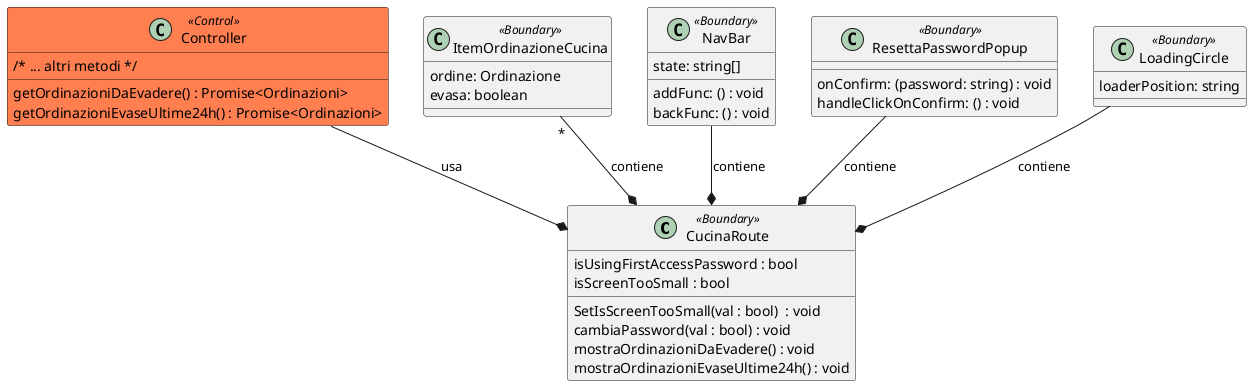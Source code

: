 @startuml
class CucinaRoute <<Boundary>>{
isUsingFirstAccessPassword : bool
isScreenTooSmall : bool
SetIsScreenTooSmall(val : bool)  : void
cambiaPassword(val : bool) : void
mostraOrdinazioniDaEvadere() : void
mostraOrdinazioniEvaseUltime24h() : void
}

class Controller <<Control>> #coral{
/* ... altri metodi */
getOrdinazioniDaEvadere() : Promise<Ordinazioni>
getOrdinazioniEvaseUltime24h() : Promise<Ordinazioni>


}

class ItemOrdinazioneCucina <<Boundary>> {

    ordine: Ordinazione
    evasa: boolean

}


class NavBar <<Boundary>> {

	addFunc: () : void
	backFunc: () : void
	state: string[]
}

class ResettaPasswordPopup <<Boundary>> {

    onConfirm: (password: string) : void
    handleClickOnConfirm: () : void

}
class LoadingCircle <<Boundary>> {

	loaderPosition: string

}

NavBar --* CucinaRoute : contiene
LoadingCircle --* CucinaRoute : contiene
ResettaPasswordPopup --* CucinaRoute : contiene
ItemOrdinazioneCucina "*"--* CucinaRoute : contiene


Controller --* CucinaRoute : usa
@enduml
